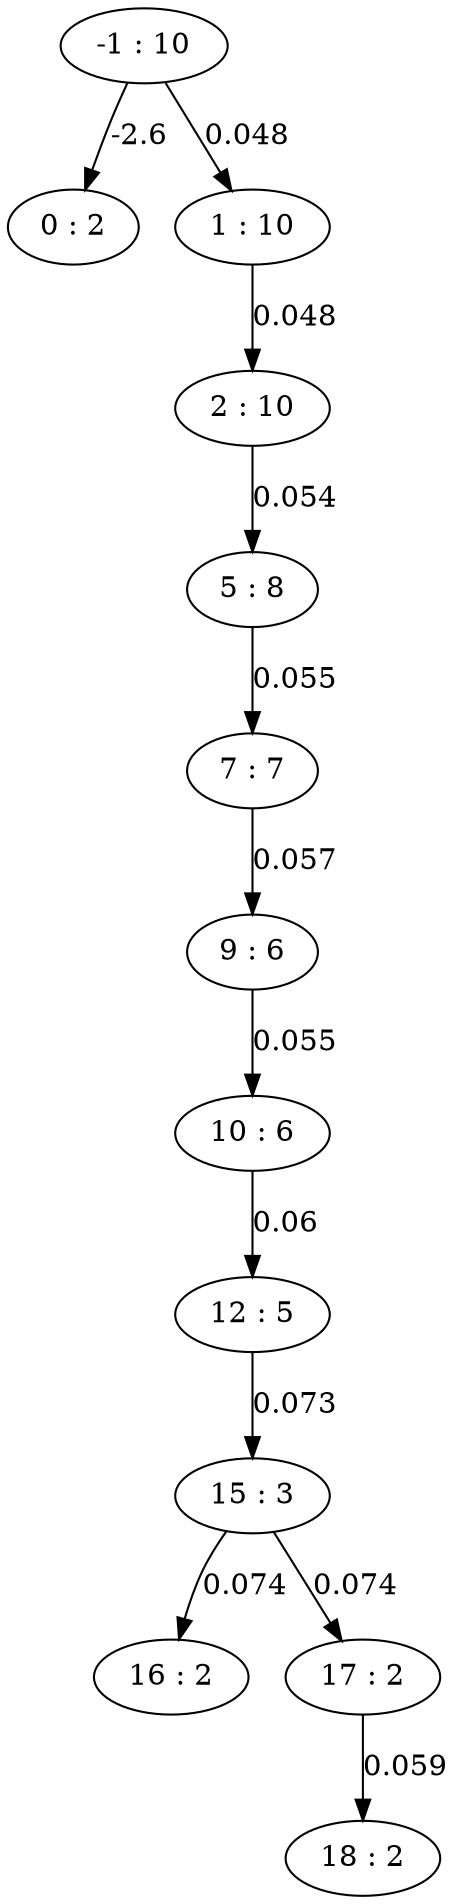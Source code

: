 digraph icp_mcts_graph {
"-1 : 10" -> "0 : 2" [label="-2.6"];
"-1 : 10" -> "1 : 10" [label="0.048"];
"1 : 10" -> "2 : 10" [label="0.048"];
"2 : 10" -> "5 : 8" [label="0.054"];
"5 : 8" -> "7 : 7" [label="0.055"];
"7 : 7" -> "9 : 6" [label="0.057"];
"9 : 6" -> "10 : 6" [label="0.055"];
"10 : 6" -> "12 : 5" [label="0.06"];
"12 : 5" -> "15 : 3" [label="0.073"];
"15 : 3" -> "16 : 2" [label="0.074"];
"15 : 3" -> "17 : 2" [label="0.074"];
"17 : 2" -> "18 : 2" [label="0.059"];
}
